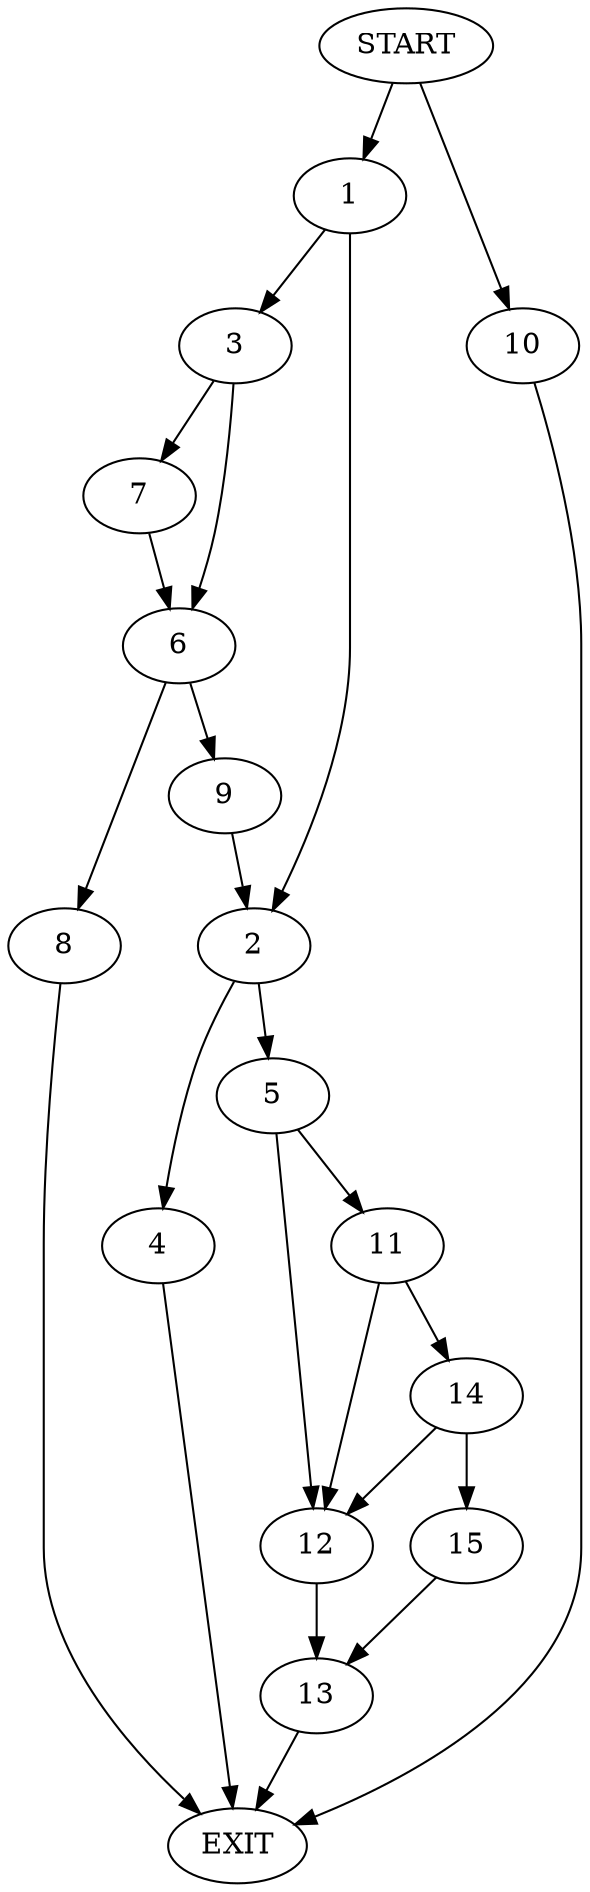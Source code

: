 digraph {
0 [label="START"]
16 [label="EXIT"]
0 -> 1
1 -> 2
1 -> 3
2 -> 4
2 -> 5
3 -> 6
3 -> 7
6 -> 8
6 -> 9
7 -> 6
8 -> 16
9 -> 2
0 -> 10
10 -> 16
5 -> 11
5 -> 12
4 -> 16
12 -> 13
11 -> 12
11 -> 14
14 -> 12
14 -> 15
15 -> 13
13 -> 16
}
